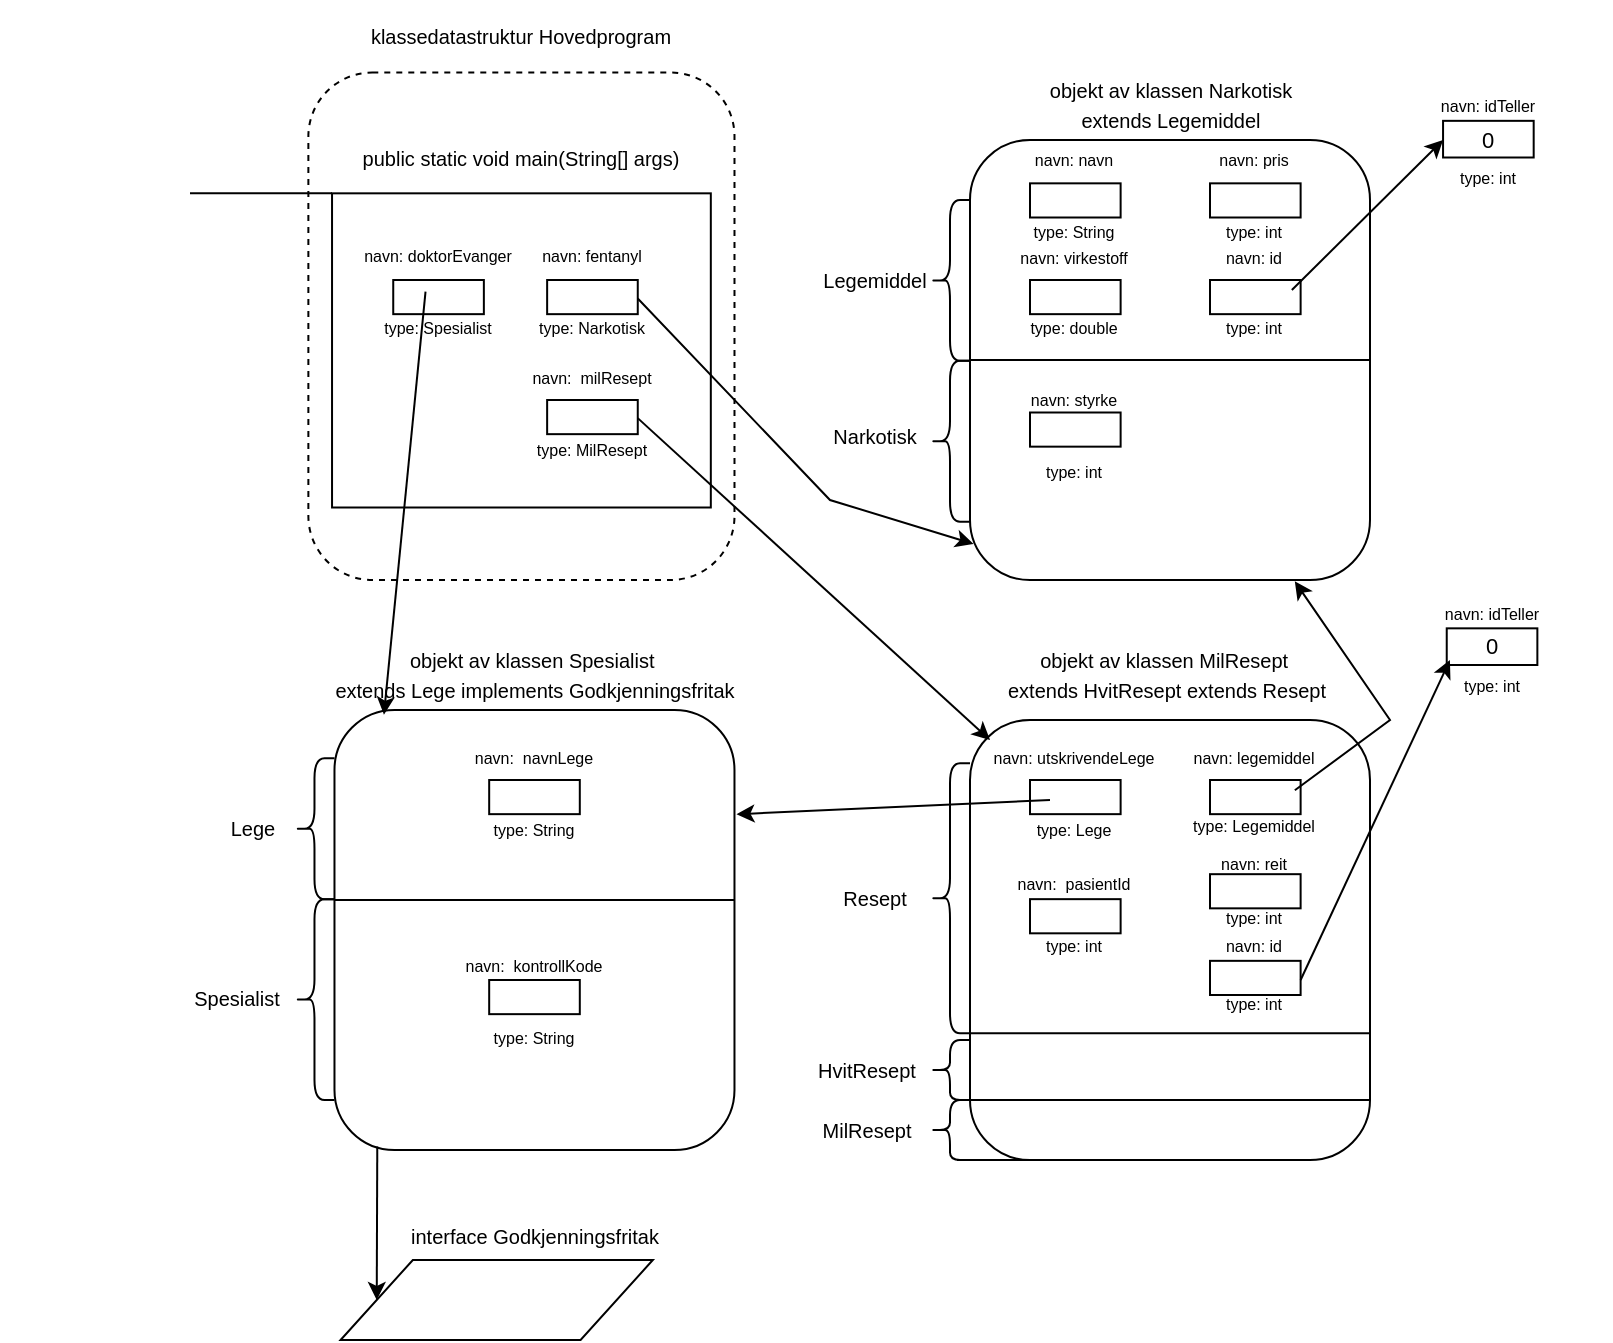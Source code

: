 <mxfile version="20.8.16" type="device"><diagram name="Page-1" id="4SuGmIiCzdROo8TD4PO1"><mxGraphModel dx="2190" dy="869" grid="1" gridSize="10" guides="1" tooltips="1" connect="1" arrows="1" fold="1" page="1" pageScale="1" pageWidth="827" pageHeight="1169" math="0" shadow="0"><root><mxCell id="0"/><mxCell id="1" parent="0"/><mxCell id="qXwH1MAQznYsghdoOSM2-1" value="" style="rounded=1;whiteSpace=wrap;html=1;dashed=1;container=0;" parent="1" vertex="1"><mxGeometry x="149.184" y="156.25" width="213.061" height="253.75" as="geometry"/></mxCell><mxCell id="qXwH1MAQznYsghdoOSM2-2" value="" style="rounded=0;whiteSpace=wrap;html=1;container=0;" parent="1" vertex="1"><mxGeometry x="161.02" y="216.667" width="189.388" height="157.083" as="geometry"/></mxCell><mxCell id="qXwH1MAQznYsghdoOSM2-3" value="&lt;font style=&quot;font-size: 10px;&quot;&gt;klassedatastruktur Hovedprogram&lt;/font&gt;" style="text;html=1;strokeColor=none;fillColor=none;align=center;verticalAlign=middle;whiteSpace=wrap;rounded=0;container=0;" parent="1" vertex="1"><mxGeometry x="137.347" y="120" width="236.735" height="36.25" as="geometry"/></mxCell><mxCell id="qXwH1MAQznYsghdoOSM2-4" value="" style="endArrow=none;html=1;rounded=0;fontSize=11;" parent="1" edge="1"><mxGeometry width="50" height="50" relative="1" as="geometry"><mxPoint x="90" y="216.667" as="sourcePoint"/><mxPoint x="161.02" y="216.667" as="targetPoint"/></mxGeometry></mxCell><mxCell id="qXwH1MAQznYsghdoOSM2-5" value="&lt;font style=&quot;font-size: 10px;&quot;&gt;public static void main(String[] args)&lt;/font&gt;" style="text;html=1;strokeColor=none;fillColor=none;align=center;verticalAlign=middle;whiteSpace=wrap;rounded=0;fontSize=11;container=0;" parent="1" vertex="1"><mxGeometry x="131.429" y="180.417" width="248.571" height="36.25" as="geometry"/></mxCell><mxCell id="qXwH1MAQznYsghdoOSM2-6" value="" style="rounded=0;whiteSpace=wrap;html=1;fontSize=10;container=0;" parent="1" vertex="1"><mxGeometry x="191.62" y="260" width="45.31" height="17.08" as="geometry"/></mxCell><mxCell id="qXwH1MAQznYsghdoOSM2-7" value="&lt;font style=&quot;font-size: 8px;&quot;&gt;navn: doktorEvanger&lt;/font&gt;" style="text;html=1;strokeColor=none;fillColor=none;align=center;verticalAlign=middle;whiteSpace=wrap;rounded=0;fontSize=10;container=0;" parent="1" vertex="1"><mxGeometry x="155.092" y="228.75" width="118.367" height="36.25" as="geometry"/></mxCell><mxCell id="qXwH1MAQznYsghdoOSM2-8" value="&lt;font style=&quot;font-size: 8px;&quot;&gt;type: Spesialist&lt;/font&gt;" style="text;html=1;strokeColor=none;fillColor=none;align=center;verticalAlign=middle;whiteSpace=wrap;rounded=0;fontSize=10;container=0;" parent="1" vertex="1"><mxGeometry x="155.092" y="265" width="118.367" height="36.25" as="geometry"/></mxCell><mxCell id="qXwH1MAQznYsghdoOSM2-10" value="&lt;font style=&quot;font-size: 8px;&quot;&gt;type: Narkotisk&lt;/font&gt;" style="text;html=1;strokeColor=none;fillColor=none;align=center;verticalAlign=middle;whiteSpace=wrap;rounded=0;fontSize=10;container=0;" parent="1" vertex="1"><mxGeometry x="232.042" y="265" width="118.367" height="36.25" as="geometry"/></mxCell><mxCell id="qXwH1MAQznYsghdoOSM2-11" value="&lt;font style=&quot;font-size: 8px;&quot;&gt;navn: fentanyl&lt;/font&gt;" style="text;html=1;strokeColor=none;fillColor=none;align=center;verticalAlign=middle;whiteSpace=wrap;rounded=0;fontSize=10;container=0;" parent="1" vertex="1"><mxGeometry x="232.042" y="228.75" width="118.367" height="36.25" as="geometry"/></mxCell><mxCell id="qXwH1MAQznYsghdoOSM2-12" value="" style="rounded=0;whiteSpace=wrap;html=1;fontSize=10;container=0;" parent="1" vertex="1"><mxGeometry x="268.57" y="260" width="45.31" height="17.08" as="geometry"/></mxCell><mxCell id="qXwH1MAQznYsghdoOSM2-13" value="&lt;font style=&quot;font-size: 8px;&quot;&gt;navn:&amp;nbsp; milResept&lt;/font&gt;" style="text;html=1;strokeColor=none;fillColor=none;align=center;verticalAlign=middle;whiteSpace=wrap;rounded=0;fontSize=10;container=0;" parent="1" vertex="1"><mxGeometry x="232.042" y="290" width="118.367" height="36.25" as="geometry"/></mxCell><mxCell id="qXwH1MAQznYsghdoOSM2-14" value="&lt;font style=&quot;font-size: 8px;&quot;&gt;type: MilResept&lt;/font&gt;" style="text;html=1;strokeColor=none;fillColor=none;align=center;verticalAlign=middle;whiteSpace=wrap;rounded=0;fontSize=10;container=0;" parent="1" vertex="1"><mxGeometry x="232.042" y="326.25" width="118.367" height="36.25" as="geometry"/></mxCell><mxCell id="qXwH1MAQznYsghdoOSM2-15" value="" style="rounded=0;whiteSpace=wrap;html=1;fontSize=10;container=0;" parent="1" vertex="1"><mxGeometry x="268.57" y="320" width="45.31" height="17.08" as="geometry"/></mxCell><mxCell id="qXwH1MAQznYsghdoOSM2-16" value="" style="rounded=1;whiteSpace=wrap;html=1;fontSize=8;" parent="1" vertex="1"><mxGeometry x="480" y="190" width="200" height="220" as="geometry"/></mxCell><mxCell id="qXwH1MAQznYsghdoOSM2-18" value="" style="endArrow=none;html=1;rounded=0;fontSize=8;exitX=0;exitY=0.5;exitDx=0;exitDy=0;entryX=1;entryY=0.5;entryDx=0;entryDy=0;" parent="1" source="qXwH1MAQznYsghdoOSM2-16" target="qXwH1MAQznYsghdoOSM2-16" edge="1"><mxGeometry width="50" height="50" relative="1" as="geometry"><mxPoint x="490" y="283.12" as="sourcePoint"/><mxPoint x="680" y="282.86" as="targetPoint"/></mxGeometry></mxCell><mxCell id="qXwH1MAQznYsghdoOSM2-20" value="&lt;span style=&quot;font-size: 10px;&quot;&gt;objekt av klassen Narkotisk &lt;br&gt;extends Legemiddel&lt;/span&gt;" style="text;html=1;strokeColor=none;fillColor=none;align=center;verticalAlign=middle;whiteSpace=wrap;rounded=0;container=0;" parent="1" vertex="1"><mxGeometry x="461.637" y="153.75" width="236.735" height="36.25" as="geometry"/></mxCell><mxCell id="qXwH1MAQznYsghdoOSM2-21" value="" style="rounded=0;whiteSpace=wrap;html=1;fontSize=10;container=0;" parent="1" vertex="1"><mxGeometry x="510" y="211.67" width="45.31" height="17.08" as="geometry"/></mxCell><mxCell id="qXwH1MAQznYsghdoOSM2-22" value="" style="rounded=0;whiteSpace=wrap;html=1;fontSize=10;container=0;" parent="1" vertex="1"><mxGeometry x="600" y="211.67" width="45.31" height="17.08" as="geometry"/></mxCell><mxCell id="qXwH1MAQznYsghdoOSM2-23" value="" style="rounded=0;whiteSpace=wrap;html=1;fontSize=10;container=0;" parent="1" vertex="1"><mxGeometry x="510" y="260" width="45.31" height="17.08" as="geometry"/></mxCell><mxCell id="qXwH1MAQznYsghdoOSM2-24" value="" style="rounded=0;whiteSpace=wrap;html=1;fontSize=10;container=0;" parent="1" vertex="1"><mxGeometry x="600" y="260" width="45.31" height="17.08" as="geometry"/></mxCell><mxCell id="qXwH1MAQznYsghdoOSM2-25" value="&lt;font style=&quot;font-size: 8px;&quot;&gt;navn: navn&lt;/font&gt;" style="text;html=1;strokeColor=none;fillColor=none;align=center;verticalAlign=middle;whiteSpace=wrap;rounded=0;fontSize=10;container=0;" parent="1" vertex="1"><mxGeometry x="473.472" y="180.42" width="118.367" height="36.25" as="geometry"/></mxCell><mxCell id="qXwH1MAQznYsghdoOSM2-26" value="&lt;span style=&quot;font-size: 8px;&quot;&gt;type: String&lt;/span&gt;" style="text;html=1;strokeColor=none;fillColor=none;align=center;verticalAlign=middle;whiteSpace=wrap;rounded=0;fontSize=10;container=0;" parent="1" vertex="1"><mxGeometry x="473.472" y="216.67" width="118.367" height="36.25" as="geometry"/></mxCell><mxCell id="qXwH1MAQznYsghdoOSM2-27" value="&lt;font style=&quot;font-size: 8px;&quot;&gt;navn: pris&lt;/font&gt;" style="text;html=1;strokeColor=none;fillColor=none;align=center;verticalAlign=middle;whiteSpace=wrap;rounded=0;fontSize=10;container=0;" parent="1" vertex="1"><mxGeometry x="563.472" y="180.42" width="118.367" height="36.25" as="geometry"/></mxCell><mxCell id="qXwH1MAQznYsghdoOSM2-28" value="&lt;span style=&quot;font-size: 8px;&quot;&gt;type: int&lt;/span&gt;" style="text;html=1;strokeColor=none;fillColor=none;align=center;verticalAlign=middle;whiteSpace=wrap;rounded=0;fontSize=10;container=0;" parent="1" vertex="1"><mxGeometry x="563.472" y="216.67" width="118.367" height="36.25" as="geometry"/></mxCell><mxCell id="qXwH1MAQznYsghdoOSM2-29" value="&lt;span style=&quot;font-size: 8px;&quot;&gt;type: double&lt;/span&gt;" style="text;html=1;strokeColor=none;fillColor=none;align=center;verticalAlign=middle;whiteSpace=wrap;rounded=0;fontSize=10;container=0;" parent="1" vertex="1"><mxGeometry x="473.472" y="265" width="118.367" height="36.25" as="geometry"/></mxCell><mxCell id="qXwH1MAQznYsghdoOSM2-30" value="&lt;span style=&quot;font-size: 8px;&quot;&gt;type: int&lt;/span&gt;" style="text;html=1;strokeColor=none;fillColor=none;align=center;verticalAlign=middle;whiteSpace=wrap;rounded=0;fontSize=10;container=0;" parent="1" vertex="1"><mxGeometry x="563.472" y="265" width="118.367" height="36.25" as="geometry"/></mxCell><mxCell id="qXwH1MAQznYsghdoOSM2-31" value="&lt;font style=&quot;font-size: 8px;&quot;&gt;navn: virkestoff&lt;/font&gt;" style="text;html=1;strokeColor=none;fillColor=none;align=center;verticalAlign=middle;whiteSpace=wrap;rounded=0;fontSize=10;container=0;" parent="1" vertex="1"><mxGeometry x="473.472" y="230" width="118.367" height="36.25" as="geometry"/></mxCell><mxCell id="qXwH1MAQznYsghdoOSM2-32" value="&lt;font style=&quot;font-size: 8px;&quot;&gt;navn: id&lt;/font&gt;" style="text;html=1;strokeColor=none;fillColor=none;align=center;verticalAlign=middle;whiteSpace=wrap;rounded=0;fontSize=10;container=0;" parent="1" vertex="1"><mxGeometry x="563.472" y="230" width="118.367" height="36.25" as="geometry"/></mxCell><mxCell id="qXwH1MAQznYsghdoOSM2-34" value="&lt;span style=&quot;font-size: 8px;&quot;&gt;type: int&lt;/span&gt;" style="text;html=1;strokeColor=none;fillColor=none;align=center;verticalAlign=middle;whiteSpace=wrap;rounded=0;fontSize=10;container=0;" parent="1" vertex="1"><mxGeometry x="680.002" y="190" width="118.367" height="36.25" as="geometry"/></mxCell><mxCell id="qXwH1MAQznYsghdoOSM2-35" value="&lt;span style=&quot;font-size: 8px;&quot;&gt;navn: idTeller&lt;/span&gt;" style="text;html=1;strokeColor=none;fillColor=none;align=center;verticalAlign=middle;whiteSpace=wrap;rounded=0;fontSize=10;container=0;" parent="1" vertex="1"><mxGeometry x="680.002" y="153.75" width="118.367" height="36.25" as="geometry"/></mxCell><mxCell id="qXwH1MAQznYsghdoOSM2-36" value="" style="rounded=0;whiteSpace=wrap;html=1;fontSize=8;" parent="1" vertex="1"><mxGeometry x="716.53" y="180.42" width="45.31" height="18.33" as="geometry"/></mxCell><mxCell id="qXwH1MAQznYsghdoOSM2-37" value="&lt;span style=&quot;font-size: 11px;&quot;&gt;0&lt;/span&gt;" style="text;html=1;strokeColor=none;fillColor=none;align=center;verticalAlign=middle;whiteSpace=wrap;rounded=0;fontSize=11;container=0;" parent="1" vertex="1"><mxGeometry x="680.002" y="171.46" width="118.367" height="36.25" as="geometry"/></mxCell><mxCell id="qXwH1MAQznYsghdoOSM2-38" value="" style="endArrow=classic;html=1;rounded=0;fontSize=11;" parent="1" source="qXwH1MAQznYsghdoOSM2-30" edge="1"><mxGeometry width="50" height="50" relative="1" as="geometry"><mxPoint x="666.53" y="240" as="sourcePoint"/><mxPoint x="716.53" y="190" as="targetPoint"/></mxGeometry></mxCell><mxCell id="qXwH1MAQznYsghdoOSM2-39" value="&lt;font style=&quot;font-size: 8px;&quot;&gt;navn: styrke&lt;/font&gt;" style="text;html=1;strokeColor=none;fillColor=none;align=center;verticalAlign=middle;whiteSpace=wrap;rounded=0;fontSize=10;container=0;" parent="1" vertex="1"><mxGeometry x="473.472" y="300.83" width="118.367" height="36.25" as="geometry"/></mxCell><mxCell id="qXwH1MAQznYsghdoOSM2-40" value="&lt;span style=&quot;font-size: 8px;&quot;&gt;type: int&lt;/span&gt;" style="text;html=1;strokeColor=none;fillColor=none;align=center;verticalAlign=middle;whiteSpace=wrap;rounded=0;fontSize=10;container=0;" parent="1" vertex="1"><mxGeometry x="473.472" y="337.08" width="118.367" height="36.25" as="geometry"/></mxCell><mxCell id="qXwH1MAQznYsghdoOSM2-42" value="" style="rounded=0;whiteSpace=wrap;html=1;fontSize=10;container=0;" parent="1" vertex="1"><mxGeometry x="510" y="326.25" width="45.31" height="17.08" as="geometry"/></mxCell><mxCell id="qXwH1MAQznYsghdoOSM2-43" value="" style="shape=curlyBracket;whiteSpace=wrap;html=1;rounded=1;labelPosition=left;verticalLabelPosition=middle;align=right;verticalAlign=middle;fontSize=11;" parent="1" vertex="1"><mxGeometry x="460" y="220" width="20" height="80.42" as="geometry"/></mxCell><mxCell id="qXwH1MAQznYsghdoOSM2-44" value="" style="shape=curlyBracket;whiteSpace=wrap;html=1;rounded=1;labelPosition=left;verticalLabelPosition=middle;align=right;verticalAlign=middle;fontSize=11;" parent="1" vertex="1"><mxGeometry x="460" y="300.42" width="20" height="80.42" as="geometry"/></mxCell><mxCell id="qXwH1MAQznYsghdoOSM2-45" value="&lt;span style=&quot;font-size: 10px;&quot;&gt;Legemiddel&lt;/span&gt;" style="text;html=1;strokeColor=none;fillColor=none;align=center;verticalAlign=middle;whiteSpace=wrap;rounded=0;container=0;" parent="1" vertex="1"><mxGeometry x="313.877" y="242.08" width="236.735" height="36.25" as="geometry"/></mxCell><mxCell id="qXwH1MAQznYsghdoOSM2-46" value="&lt;span style=&quot;font-size: 10px;&quot;&gt;Narkotisk&lt;/span&gt;" style="text;html=1;strokeColor=none;fillColor=none;align=center;verticalAlign=middle;whiteSpace=wrap;rounded=0;container=0;" parent="1" vertex="1"><mxGeometry x="313.877" y="320" width="236.735" height="36.25" as="geometry"/></mxCell><mxCell id="qXwH1MAQznYsghdoOSM2-47" value="" style="rounded=1;whiteSpace=wrap;html=1;fontSize=8;" parent="1" vertex="1"><mxGeometry x="162.24" y="475" width="200" height="220" as="geometry"/></mxCell><mxCell id="qXwH1MAQznYsghdoOSM2-51" value="" style="endArrow=none;html=1;rounded=0;fontSize=8;exitX=0;exitY=0.5;exitDx=0;exitDy=0;entryX=1;entryY=0.5;entryDx=0;entryDy=0;" parent="1" edge="1"><mxGeometry width="50" height="50" relative="1" as="geometry"><mxPoint x="162.24" y="570" as="sourcePoint"/><mxPoint x="362.24" y="570" as="targetPoint"/></mxGeometry></mxCell><mxCell id="qXwH1MAQznYsghdoOSM2-52" value="&lt;span style=&quot;font-size: 10px;&quot;&gt;objekt av klassen Spesialist&amp;nbsp;&lt;br&gt;extends Lege implements Godkjenningsfritak&lt;br&gt;&lt;/span&gt;" style="text;html=1;strokeColor=none;fillColor=none;align=center;verticalAlign=middle;whiteSpace=wrap;rounded=0;container=0;" parent="1" vertex="1"><mxGeometry x="143.877" y="438.75" width="236.735" height="36.25" as="geometry"/></mxCell><mxCell id="qXwH1MAQznYsghdoOSM2-53" value="" style="rounded=0;whiteSpace=wrap;html=1;fontSize=10;container=0;" parent="1" vertex="1"><mxGeometry x="239.59" y="510" width="45.31" height="17.08" as="geometry"/></mxCell><mxCell id="qXwH1MAQznYsghdoOSM2-54" value="&lt;font style=&quot;font-size: 8px;&quot;&gt;navn:&amp;nbsp; navnLege&lt;/font&gt;" style="text;html=1;strokeColor=none;fillColor=none;align=center;verticalAlign=middle;whiteSpace=wrap;rounded=0;fontSize=10;container=0;" parent="1" vertex="1"><mxGeometry x="203.062" y="480" width="118.367" height="36.25" as="geometry"/></mxCell><mxCell id="qXwH1MAQznYsghdoOSM2-55" value="&lt;font style=&quot;font-size: 8px;&quot;&gt;type: String&lt;/font&gt;" style="text;html=1;strokeColor=none;fillColor=none;align=center;verticalAlign=middle;whiteSpace=wrap;rounded=0;fontSize=10;container=0;" parent="1" vertex="1"><mxGeometry x="203.062" y="516.25" width="118.367" height="36.25" as="geometry"/></mxCell><mxCell id="qXwH1MAQznYsghdoOSM2-56" value="&lt;font style=&quot;font-size: 8px;&quot;&gt;type: String&lt;/font&gt;" style="text;html=1;strokeColor=none;fillColor=none;align=center;verticalAlign=middle;whiteSpace=wrap;rounded=0;fontSize=10;container=0;" parent="1" vertex="1"><mxGeometry x="203.052" y="620" width="118.367" height="36.25" as="geometry"/></mxCell><mxCell id="qXwH1MAQznYsghdoOSM2-57" value="" style="rounded=0;whiteSpace=wrap;html=1;fontSize=10;container=0;" parent="1" vertex="1"><mxGeometry x="239.59" y="610" width="45.31" height="17.08" as="geometry"/></mxCell><mxCell id="qXwH1MAQznYsghdoOSM2-58" value="&lt;font style=&quot;font-size: 8px;&quot;&gt;navn:&amp;nbsp; kontrollKode&lt;/font&gt;" style="text;html=1;strokeColor=none;fillColor=none;align=center;verticalAlign=middle;whiteSpace=wrap;rounded=0;fontSize=10;container=0;" parent="1" vertex="1"><mxGeometry x="203.052" y="583.75" width="118.367" height="36.25" as="geometry"/></mxCell><mxCell id="qXwH1MAQznYsghdoOSM2-59" value="" style="shape=curlyBracket;whiteSpace=wrap;html=1;rounded=1;labelPosition=left;verticalLabelPosition=middle;align=right;verticalAlign=middle;fontSize=11;" parent="1" vertex="1"><mxGeometry x="142.24" y="499.16" width="20" height="70.42" as="geometry"/></mxCell><mxCell id="qXwH1MAQznYsghdoOSM2-60" value="" style="shape=curlyBracket;whiteSpace=wrap;html=1;rounded=1;labelPosition=left;verticalLabelPosition=middle;align=right;verticalAlign=middle;fontSize=11;" parent="1" vertex="1"><mxGeometry x="142.24" y="569.58" width="20" height="100.42" as="geometry"/></mxCell><mxCell id="qXwH1MAQznYsghdoOSM2-61" value="&lt;span style=&quot;font-size: 10px;&quot;&gt;Lege&lt;/span&gt;" style="text;html=1;strokeColor=none;fillColor=none;align=center;verticalAlign=middle;whiteSpace=wrap;rounded=0;container=0;" parent="1" vertex="1"><mxGeometry x="2.857" y="516.25" width="236.735" height="36.25" as="geometry"/></mxCell><mxCell id="qXwH1MAQznYsghdoOSM2-62" value="&lt;span style=&quot;font-size: 10px;&quot;&gt;Spesialist&lt;/span&gt;" style="text;html=1;strokeColor=none;fillColor=none;align=center;verticalAlign=middle;whiteSpace=wrap;rounded=0;container=0;" parent="1" vertex="1"><mxGeometry x="-4.693" y="600.42" width="236.735" height="36.25" as="geometry"/></mxCell><mxCell id="qXwH1MAQznYsghdoOSM2-64" value="" style="endArrow=classic;html=1;rounded=0;fontSize=11;entryX=0.182;entryY=1.065;entryDx=0;entryDy=0;entryPerimeter=0;exitX=0.445;exitY=1.022;exitDx=0;exitDy=0;exitPerimeter=0;" parent="1" source="qXwH1MAQznYsghdoOSM2-7" target="qXwH1MAQznYsghdoOSM2-52" edge="1"><mxGeometry width="50" height="50" relative="1" as="geometry"><mxPoint x="120" y="410" as="sourcePoint"/><mxPoint x="170" y="360" as="targetPoint"/></mxGeometry></mxCell><mxCell id="qXwH1MAQznYsghdoOSM2-66" value="" style="endArrow=classic;html=1;rounded=0;fontSize=11;entryX=0.009;entryY=0.918;entryDx=0;entryDy=0;entryPerimeter=0;exitX=0;exitY=0.75;exitDx=0;exitDy=0;" parent="1" source="qXwH1MAQznYsghdoOSM2-45" target="qXwH1MAQznYsghdoOSM2-16" edge="1"><mxGeometry width="50" height="50" relative="1" as="geometry"><mxPoint x="330" y="340" as="sourcePoint"/><mxPoint x="380" y="290" as="targetPoint"/><Array as="points"><mxPoint x="410" y="370"/></Array></mxGeometry></mxCell><mxCell id="qXwH1MAQznYsghdoOSM2-68" value="" style="rounded=1;whiteSpace=wrap;html=1;fontSize=8;" parent="1" vertex="1"><mxGeometry x="480" y="480" width="200" height="220" as="geometry"/></mxCell><mxCell id="qXwH1MAQznYsghdoOSM2-69" value="" style="endArrow=none;html=1;rounded=0;fontSize=8;exitX=0;exitY=0.5;exitDx=0;exitDy=0;entryX=1;entryY=0.5;entryDx=0;entryDy=0;" parent="1" edge="1"><mxGeometry width="50" height="50" relative="1" as="geometry"><mxPoint x="480" y="636.67" as="sourcePoint"/><mxPoint x="680" y="636.67" as="targetPoint"/></mxGeometry></mxCell><mxCell id="qXwH1MAQznYsghdoOSM2-70" value="" style="endArrow=none;html=1;rounded=0;fontSize=8;exitX=0;exitY=0.5;exitDx=0;exitDy=0;entryX=1;entryY=0.5;entryDx=0;entryDy=0;" parent="1" edge="1"><mxGeometry width="50" height="50" relative="1" as="geometry"><mxPoint x="480" y="670.0" as="sourcePoint"/><mxPoint x="680" y="670.0" as="targetPoint"/></mxGeometry></mxCell><mxCell id="qXwH1MAQznYsghdoOSM2-71" value="&lt;span style=&quot;font-size: 10px;&quot;&gt;objekt av klassen MilResept&amp;nbsp;&lt;br&gt;extends HvitResept extends Resept&lt;br&gt;&lt;/span&gt;" style="text;html=1;strokeColor=none;fillColor=none;align=center;verticalAlign=middle;whiteSpace=wrap;rounded=0;container=0;" parent="1" vertex="1"><mxGeometry x="459.997" y="438.75" width="236.735" height="36.25" as="geometry"/></mxCell><mxCell id="qXwH1MAQznYsghdoOSM2-72" value="&lt;span style=&quot;font-size: 8px;&quot;&gt;type: int&lt;/span&gt;" style="text;html=1;strokeColor=none;fillColor=none;align=center;verticalAlign=middle;whiteSpace=wrap;rounded=0;fontSize=10;container=0;" parent="1" vertex="1"><mxGeometry x="681.842" y="443.75" width="118.367" height="36.25" as="geometry"/></mxCell><mxCell id="qXwH1MAQznYsghdoOSM2-73" value="&lt;span style=&quot;font-size: 8px;&quot;&gt;navn: idTeller&lt;/span&gt;" style="text;html=1;strokeColor=none;fillColor=none;align=center;verticalAlign=middle;whiteSpace=wrap;rounded=0;fontSize=10;container=0;" parent="1" vertex="1"><mxGeometry x="681.842" y="407.5" width="118.367" height="36.25" as="geometry"/></mxCell><mxCell id="qXwH1MAQznYsghdoOSM2-74" value="" style="rounded=0;whiteSpace=wrap;html=1;fontSize=8;" parent="1" vertex="1"><mxGeometry x="718.37" y="434.17" width="45.31" height="18.33" as="geometry"/></mxCell><mxCell id="qXwH1MAQznYsghdoOSM2-75" value="&lt;span style=&quot;font-size: 11px;&quot;&gt;0&lt;/span&gt;" style="text;html=1;strokeColor=none;fillColor=none;align=center;verticalAlign=middle;whiteSpace=wrap;rounded=0;fontSize=11;container=0;" parent="1" vertex="1"><mxGeometry x="681.842" y="425.21" width="118.367" height="36.25" as="geometry"/></mxCell><mxCell id="qXwH1MAQznYsghdoOSM2-76" value="" style="rounded=0;whiteSpace=wrap;html=1;fontSize=10;container=0;" parent="1" vertex="1"><mxGeometry x="510" y="510" width="45.31" height="17.08" as="geometry"/></mxCell><mxCell id="qXwH1MAQznYsghdoOSM2-77" value="" style="rounded=0;whiteSpace=wrap;html=1;fontSize=10;container=0;" parent="1" vertex="1"><mxGeometry x="600.0" y="510" width="45.31" height="17.08" as="geometry"/></mxCell><mxCell id="qXwH1MAQznYsghdoOSM2-78" value="" style="rounded=0;whiteSpace=wrap;html=1;fontSize=10;container=0;" parent="1" vertex="1"><mxGeometry x="510.0" y="569.58" width="45.31" height="17.08" as="geometry"/></mxCell><mxCell id="qXwH1MAQznYsghdoOSM2-79" value="" style="rounded=0;whiteSpace=wrap;html=1;fontSize=10;container=0;" parent="1" vertex="1"><mxGeometry x="600.0" y="600.42" width="45.31" height="17.08" as="geometry"/></mxCell><mxCell id="qXwH1MAQznYsghdoOSM2-80" value="" style="rounded=0;whiteSpace=wrap;html=1;fontSize=10;container=0;" parent="1" vertex="1"><mxGeometry x="600.0" y="557.09" width="45.31" height="17.08" as="geometry"/></mxCell><mxCell id="qXwH1MAQznYsghdoOSM2-81" value="&lt;font style=&quot;font-size: 8px;&quot;&gt;navn: utskrivendeLege&lt;/font&gt;" style="text;html=1;strokeColor=none;fillColor=none;align=center;verticalAlign=middle;whiteSpace=wrap;rounded=0;fontSize=10;container=0;" parent="1" vertex="1"><mxGeometry x="473.472" y="480" width="118.367" height="36.25" as="geometry"/></mxCell><mxCell id="qXwH1MAQznYsghdoOSM2-84" value="&lt;font style=&quot;font-size: 8px;&quot;&gt;navn:&amp;nbsp; pasientId&lt;/font&gt;" style="text;html=1;strokeColor=none;fillColor=none;align=center;verticalAlign=middle;whiteSpace=wrap;rounded=0;fontSize=10;container=0;" parent="1" vertex="1"><mxGeometry x="473.472" y="542.92" width="118.367" height="36.25" as="geometry"/></mxCell><mxCell id="qXwH1MAQznYsghdoOSM2-85" value="&lt;font style=&quot;font-size: 8px;&quot;&gt;navn: legemiddel&lt;/font&gt;" style="text;html=1;strokeColor=none;fillColor=none;align=center;verticalAlign=middle;whiteSpace=wrap;rounded=0;fontSize=10;container=0;" parent="1" vertex="1"><mxGeometry x="563.472" y="480.0" width="118.367" height="36.25" as="geometry"/></mxCell><mxCell id="qXwH1MAQznYsghdoOSM2-86" value="&lt;font style=&quot;font-size: 8px;&quot;&gt;navn: reit&lt;/font&gt;" style="text;html=1;strokeColor=none;fillColor=none;align=center;verticalAlign=middle;whiteSpace=wrap;rounded=0;fontSize=10;container=0;" parent="1" vertex="1"><mxGeometry x="563.472" y="533.33" width="118.367" height="36.25" as="geometry"/></mxCell><mxCell id="qXwH1MAQznYsghdoOSM2-87" value="&lt;font style=&quot;font-size: 8px;&quot;&gt;navn: id&lt;/font&gt;" style="text;html=1;strokeColor=none;fillColor=none;align=center;verticalAlign=middle;whiteSpace=wrap;rounded=0;fontSize=10;container=0;" parent="1" vertex="1"><mxGeometry x="563.472" y="574.17" width="118.367" height="36.25" as="geometry"/></mxCell><mxCell id="qXwH1MAQznYsghdoOSM2-88" value="&lt;span style=&quot;font-size: 8px;&quot;&gt;type: Legemiddel&lt;/span&gt;" style="text;html=1;strokeColor=none;fillColor=none;align=center;verticalAlign=middle;whiteSpace=wrap;rounded=0;fontSize=10;container=0;" parent="1" vertex="1"><mxGeometry x="563.472" y="514.16" width="118.367" height="36.25" as="geometry"/></mxCell><mxCell id="qXwH1MAQznYsghdoOSM2-89" value="&lt;span style=&quot;font-size: 8px;&quot;&gt;type: int&lt;/span&gt;" style="text;html=1;strokeColor=none;fillColor=none;align=center;verticalAlign=middle;whiteSpace=wrap;rounded=0;fontSize=10;container=0;" parent="1" vertex="1"><mxGeometry x="563.472" y="603.13" width="118.367" height="36.25" as="geometry"/></mxCell><mxCell id="qXwH1MAQznYsghdoOSM2-90" value="&lt;span style=&quot;font-size: 8px;&quot;&gt;type: Lege&lt;/span&gt;" style="text;html=1;strokeColor=none;fillColor=none;align=center;verticalAlign=middle;whiteSpace=wrap;rounded=0;fontSize=10;container=0;" parent="1" vertex="1"><mxGeometry x="473.472" y="516.25" width="118.367" height="36.25" as="geometry"/></mxCell><mxCell id="qXwH1MAQznYsghdoOSM2-91" value="&lt;span style=&quot;font-size: 8px;&quot;&gt;type: int&lt;/span&gt;" style="text;html=1;strokeColor=none;fillColor=none;align=center;verticalAlign=middle;whiteSpace=wrap;rounded=0;fontSize=10;container=0;" parent="1" vertex="1"><mxGeometry x="473.472" y="574.17" width="118.367" height="36.25" as="geometry"/></mxCell><mxCell id="qXwH1MAQznYsghdoOSM2-92" value="&lt;span style=&quot;font-size: 8px;&quot;&gt;type: int&lt;/span&gt;" style="text;html=1;strokeColor=none;fillColor=none;align=center;verticalAlign=middle;whiteSpace=wrap;rounded=0;fontSize=10;container=0;" parent="1" vertex="1"><mxGeometry x="563.472" y="559.99" width="118.367" height="36.25" as="geometry"/></mxCell><mxCell id="qXwH1MAQznYsghdoOSM2-93" value="" style="shape=curlyBracket;whiteSpace=wrap;html=1;rounded=1;labelPosition=left;verticalLabelPosition=middle;align=right;verticalAlign=middle;fontSize=11;" parent="1" vertex="1"><mxGeometry x="460" y="501.67" width="20" height="135" as="geometry"/></mxCell><mxCell id="qXwH1MAQznYsghdoOSM2-94" value="" style="shape=curlyBracket;whiteSpace=wrap;html=1;rounded=1;labelPosition=left;verticalLabelPosition=middle;align=right;verticalAlign=middle;fontSize=11;" parent="1" vertex="1"><mxGeometry x="460" y="640" width="20" height="30" as="geometry"/></mxCell><mxCell id="qXwH1MAQznYsghdoOSM2-96" value="" style="shape=curlyBracket;whiteSpace=wrap;html=1;rounded=1;labelPosition=left;verticalLabelPosition=middle;align=right;verticalAlign=middle;fontSize=11;" parent="1" vertex="1"><mxGeometry x="460" y="670" width="20" height="30" as="geometry"/></mxCell><mxCell id="qXwH1MAQznYsghdoOSM2-97" value="" style="endArrow=none;html=1;rounded=0;fontSize=8;exitX=0;exitY=0.5;exitDx=0;exitDy=0;" parent="1" edge="1"><mxGeometry width="50" height="50" relative="1" as="geometry"><mxPoint x="473.47" y="700.0" as="sourcePoint"/><mxPoint x="510" y="700" as="targetPoint"/></mxGeometry></mxCell><mxCell id="qXwH1MAQznYsghdoOSM2-99" value="&lt;span style=&quot;font-size: 10px;&quot;&gt;Resept&lt;/span&gt;" style="text;html=1;strokeColor=none;fillColor=none;align=center;verticalAlign=middle;whiteSpace=wrap;rounded=0;container=0;" parent="1" vertex="1"><mxGeometry x="313.877" y="550.41" width="236.735" height="36.25" as="geometry"/></mxCell><mxCell id="qXwH1MAQznYsghdoOSM2-100" value="&lt;span style=&quot;font-size: 10px;&quot;&gt;HvitResept&lt;/span&gt;" style="text;html=1;strokeColor=none;fillColor=none;align=center;verticalAlign=middle;whiteSpace=wrap;rounded=0;container=0;" parent="1" vertex="1"><mxGeometry x="309.997" y="636.87" width="236.735" height="36.25" as="geometry"/></mxCell><mxCell id="qXwH1MAQznYsghdoOSM2-101" value="&lt;span style=&quot;font-size: 10px;&quot;&gt;MilResept&lt;/span&gt;" style="text;html=1;strokeColor=none;fillColor=none;align=center;verticalAlign=middle;whiteSpace=wrap;rounded=0;container=0;" parent="1" vertex="1"><mxGeometry x="309.997" y="666.87" width="236.735" height="36.25" as="geometry"/></mxCell><mxCell id="qXwH1MAQznYsghdoOSM2-102" value="" style="endArrow=classic;html=1;rounded=0;fontSize=11;entryX=0.322;entryY=0.684;entryDx=0;entryDy=0;entryPerimeter=0;" parent="1" target="qXwH1MAQznYsghdoOSM2-75" edge="1"><mxGeometry width="50" height="50" relative="1" as="geometry"><mxPoint x="645.31" y="610" as="sourcePoint"/><mxPoint x="695.31" y="560" as="targetPoint"/></mxGeometry></mxCell><mxCell id="qXwH1MAQznYsghdoOSM2-103" value="" style="endArrow=classic;html=1;rounded=0;fontSize=11;exitX=0.393;exitY=0.103;exitDx=0;exitDy=0;exitPerimeter=0;entryX=1.005;entryY=0.237;entryDx=0;entryDy=0;entryPerimeter=0;" parent="1" source="qXwH1MAQznYsghdoOSM2-90" target="qXwH1MAQznYsghdoOSM2-47" edge="1"><mxGeometry width="50" height="50" relative="1" as="geometry"><mxPoint x="380" y="540" as="sourcePoint"/><mxPoint x="400" y="500" as="targetPoint"/></mxGeometry></mxCell><mxCell id="qXwH1MAQznYsghdoOSM2-105" value="" style="endArrow=classic;html=1;rounded=0;fontSize=11;entryX=0.812;entryY=1.003;entryDx=0;entryDy=0;entryPerimeter=0;exitX=0.667;exitY=0.027;exitDx=0;exitDy=0;exitPerimeter=0;" parent="1" target="qXwH1MAQznYsghdoOSM2-16" edge="1" source="qXwH1MAQznYsghdoOSM2-88"><mxGeometry width="50" height="50" relative="1" as="geometry"><mxPoint x="660" y="420" as="sourcePoint"/><mxPoint x="695.31" y="360" as="targetPoint"/><Array as="points"><mxPoint x="690" y="480"/></Array></mxGeometry></mxCell><mxCell id="qXwH1MAQznYsghdoOSM2-106" value="" style="shape=parallelogram;perimeter=parallelogramPerimeter;whiteSpace=wrap;html=1;fixedSize=1;fontSize=11;size=36.12;" parent="1" vertex="1"><mxGeometry x="165.3" y="750" width="156.12" height="40" as="geometry"/></mxCell><mxCell id="qXwH1MAQznYsghdoOSM2-107" value="&lt;span style=&quot;font-size: 10px;&quot;&gt;interface Godkjenningsfritak&lt;/span&gt;" style="text;html=1;strokeColor=none;fillColor=none;align=center;verticalAlign=middle;whiteSpace=wrap;rounded=0;container=0;" parent="1" vertex="1"><mxGeometry x="143.867" y="720" width="236.735" height="36.25" as="geometry"/></mxCell><mxCell id="qXwH1MAQznYsghdoOSM2-108" value="" style="endArrow=classic;html=1;rounded=0;fontSize=11;entryX=0;entryY=0.5;entryDx=0;entryDy=0;exitX=0.107;exitY=0.992;exitDx=0;exitDy=0;exitPerimeter=0;" parent="1" source="qXwH1MAQznYsghdoOSM2-47" target="qXwH1MAQznYsghdoOSM2-106" edge="1"><mxGeometry width="50" height="50" relative="1" as="geometry"><mxPoint x="182.04" y="695" as="sourcePoint"/><mxPoint x="232.04" y="645" as="targetPoint"/></mxGeometry></mxCell><mxCell id="NQc8DU-34YLzt9q_aDko-1" value="" style="endArrow=classic;html=1;rounded=0;exitX=0;exitY=0.25;exitDx=0;exitDy=0;entryX=0.14;entryY=0.276;entryDx=0;entryDy=0;entryPerimeter=0;" edge="1" parent="1" source="qXwH1MAQznYsghdoOSM2-46" target="qXwH1MAQznYsghdoOSM2-81"><mxGeometry width="50" height="50" relative="1" as="geometry"><mxPoint x="420" y="520" as="sourcePoint"/><mxPoint x="470" y="470" as="targetPoint"/></mxGeometry></mxCell></root></mxGraphModel></diagram></mxfile>